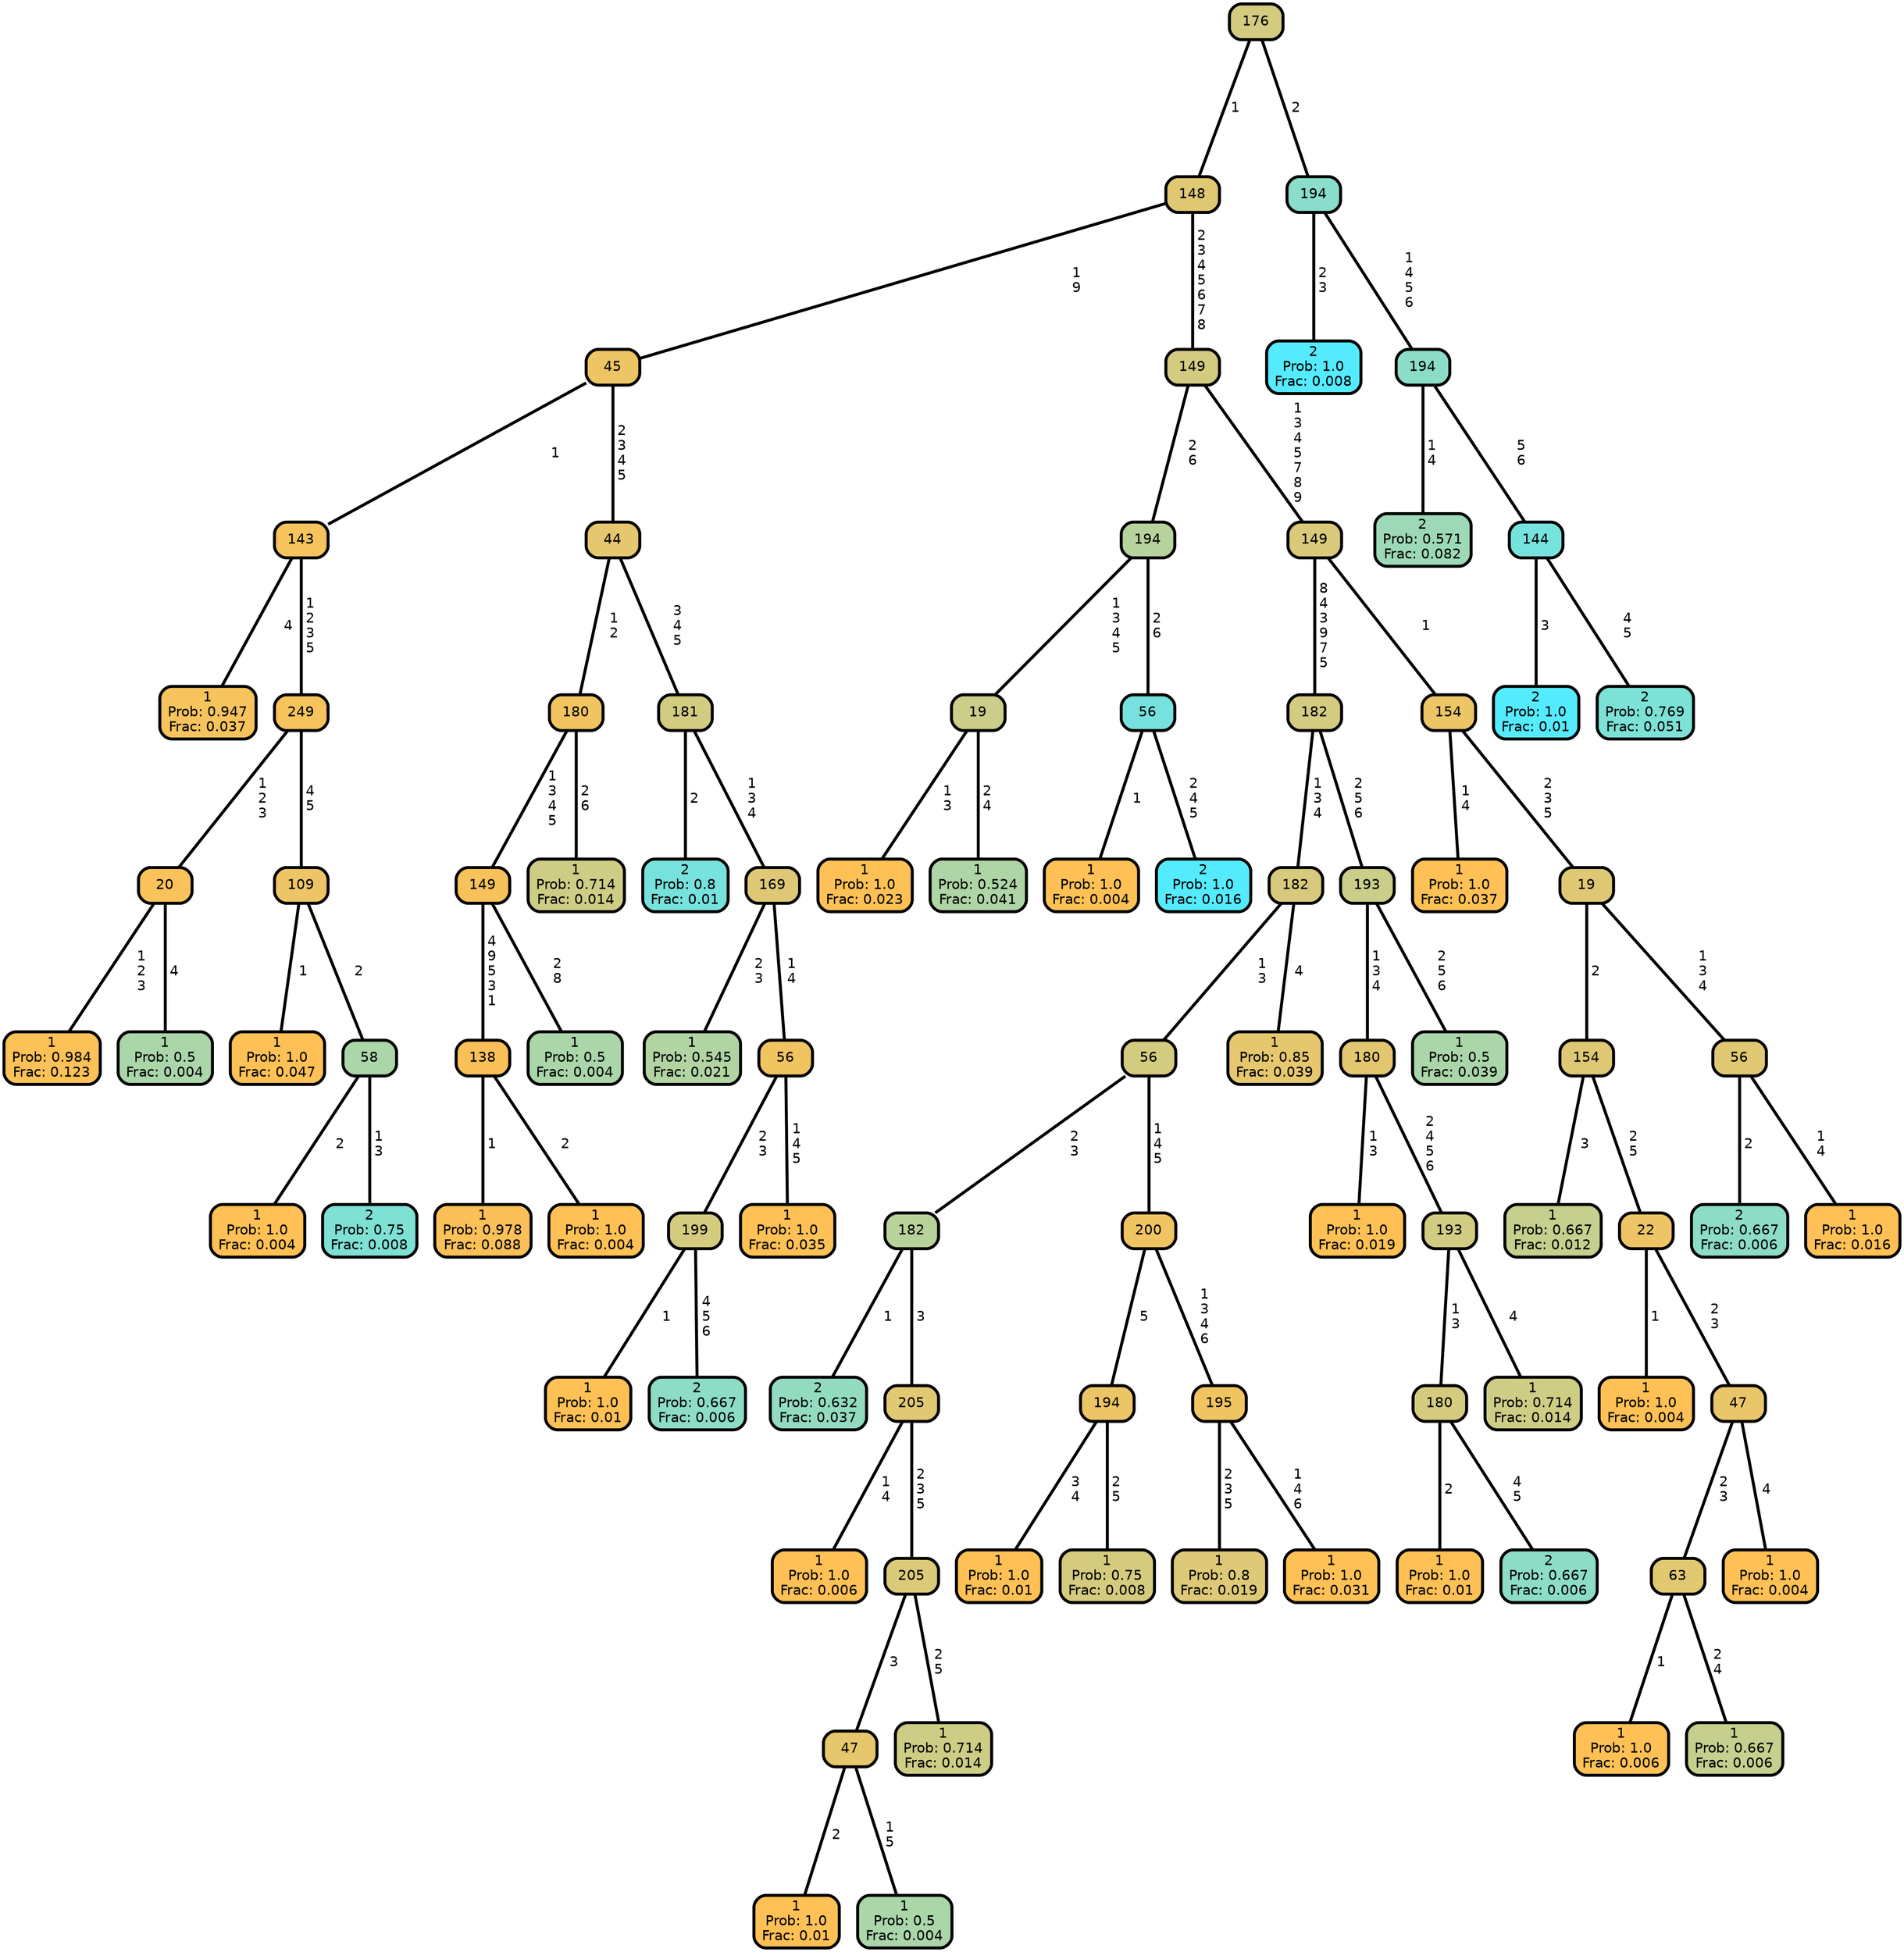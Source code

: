 graph Tree {
node [shape=box, style="filled, rounded",color="black",penwidth="3",fontcolor="black",                 fontname=helvetica] ;
graph [ranksep="0 equally", splines=straight,                 bgcolor=transparent, dpi=200] ;
edge [fontname=helvetica, color=black] ;
0 [label="1
Prob: 0.947
Frac: 0.037", fillcolor="#f6c35d"] ;
1 [label="143", fillcolor="#f6c35d"] ;
2 [label="1
Prob: 0.984
Frac: 0.123", fillcolor="#fcc157"] ;
3 [label="20", fillcolor="#f9c25a"] ;
4 [label="1
Prob: 0.5
Frac: 0.004", fillcolor="#aad6aa"] ;
5 [label="249", fillcolor="#f6c35d"] ;
6 [label="1
Prob: 1.0
Frac: 0.047", fillcolor="#ffc155"] ;
7 [label="109", fillcolor="#eec566"] ;
8 [label="1
Prob: 1.0
Frac: 0.004", fillcolor="#ffc155"] ;
9 [label="58", fillcolor="#aad6aa"] ;
10 [label="2
Prob: 0.75
Frac: 0.008", fillcolor="#7fe0d4"] ;
11 [label="45", fillcolor="#eec565"] ;
12 [label="1
Prob: 0.978
Frac: 0.088", fillcolor="#fbc158"] ;
13 [label="138", fillcolor="#fbc158"] ;
14 [label="1
Prob: 1.0
Frac: 0.004", fillcolor="#ffc155"] ;
15 [label="149", fillcolor="#f8c25b"] ;
16 [label="1
Prob: 0.5
Frac: 0.004", fillcolor="#aad6aa"] ;
17 [label="180", fillcolor="#f2c461"] ;
18 [label="1
Prob: 0.714
Frac: 0.014", fillcolor="#cecd85"] ;
19 [label="44", fillcolor="#e4c76f"] ;
20 [label="2
Prob: 0.8
Frac: 0.01", fillcolor="#77e2dd"] ;
21 [label="181", fillcolor="#d2cc81"] ;
22 [label="1
Prob: 0.545
Frac: 0.021", fillcolor="#b1d4a2"] ;
23 [label="169", fillcolor="#dec875"] ;
24 [label="1
Prob: 1.0
Frac: 0.01", fillcolor="#ffc155"] ;
25 [label="199", fillcolor="#d4cb7f"] ;
26 [label="2
Prob: 0.667
Frac: 0.006", fillcolor="#8dddc6"] ;
27 [label="56", fillcolor="#f1c462"] ;
28 [label="1
Prob: 1.0
Frac: 0.035", fillcolor="#ffc155"] ;
29 [label="148", fillcolor="#e0c873"] ;
30 [label="1
Prob: 1.0
Frac: 0.023", fillcolor="#ffc155"] ;
31 [label="19", fillcolor="#cbcd88"] ;
32 [label="1
Prob: 0.524
Frac: 0.041", fillcolor="#aed5a5"] ;
33 [label="194", fillcolor="#b7d29c"] ;
34 [label="1
Prob: 1.0
Frac: 0.004", fillcolor="#ffc155"] ;
35 [label="56", fillcolor="#77e2dd"] ;
36 [label="2
Prob: 1.0
Frac: 0.016", fillcolor="#55ebff"] ;
37 [label="149", fillcolor="#d3cb80"] ;
38 [label="2
Prob: 0.632
Frac: 0.037", fillcolor="#93dbc0"] ;
39 [label="182", fillcolor="#b8d29b"] ;
40 [label="1
Prob: 1.0
Frac: 0.006", fillcolor="#ffc155"] ;
41 [label="205", fillcolor="#e1c873"] ;
42 [label="1
Prob: 1.0
Frac: 0.01", fillcolor="#ffc155"] ;
43 [label="47", fillcolor="#e6c76d"] ;
44 [label="1
Prob: 0.5
Frac: 0.004", fillcolor="#aad6aa"] ;
45 [label="205", fillcolor="#daca79"] ;
46 [label="1
Prob: 0.714
Frac: 0.014", fillcolor="#cecd85"] ;
47 [label="56", fillcolor="#d3cb80"] ;
48 [label="1
Prob: 1.0
Frac: 0.01", fillcolor="#ffc155"] ;
49 [label="194", fillcolor="#ecc567"] ;
50 [label="1
Prob: 0.75
Frac: 0.008", fillcolor="#d4cb7f"] ;
51 [label="200", fillcolor="#f0c463"] ;
52 [label="1
Prob: 0.8
Frac: 0.019", fillcolor="#ddc977"] ;
53 [label="195", fillcolor="#f1c462"] ;
54 [label="1
Prob: 1.0
Frac: 0.031", fillcolor="#ffc155"] ;
55 [label="182", fillcolor="#d7ca7c"] ;
56 [label="1
Prob: 0.85
Frac: 0.039", fillcolor="#e5c76e"] ;
57 [label="182", fillcolor="#d3cb80"] ;
58 [label="1
Prob: 1.0
Frac: 0.019", fillcolor="#ffc155"] ;
59 [label="180", fillcolor="#e3c770"] ;
60 [label="1
Prob: 1.0
Frac: 0.01", fillcolor="#ffc155"] ;
61 [label="180", fillcolor="#d4cb7f"] ;
62 [label="2
Prob: 0.667
Frac: 0.006", fillcolor="#8dddc6"] ;
63 [label="193", fillcolor="#d1cc82"] ;
64 [label="1
Prob: 0.714
Frac: 0.014", fillcolor="#cecd85"] ;
65 [label="193", fillcolor="#cace89"] ;
66 [label="1
Prob: 0.5
Frac: 0.039", fillcolor="#aad6aa"] ;
67 [label="149", fillcolor="#d9ca7a"] ;
68 [label="1
Prob: 1.0
Frac: 0.037", fillcolor="#ffc155"] ;
69 [label="154", fillcolor="#ecc567"] ;
70 [label="1
Prob: 0.667
Frac: 0.012", fillcolor="#c6cf8d"] ;
71 [label="154", fillcolor="#dfc874"] ;
72 [label="1
Prob: 1.0
Frac: 0.004", fillcolor="#ffc155"] ;
73 [label="22", fillcolor="#eec566"] ;
74 [label="1
Prob: 1.0
Frac: 0.006", fillcolor="#ffc155"] ;
75 [label="63", fillcolor="#e2c871"] ;
76 [label="1
Prob: 0.667
Frac: 0.006", fillcolor="#c6cf8d"] ;
77 [label="47", fillcolor="#e9c66a"] ;
78 [label="1
Prob: 1.0
Frac: 0.004", fillcolor="#ffc155"] ;
79 [label="19", fillcolor="#dfc874"] ;
80 [label="2
Prob: 0.667
Frac: 0.006", fillcolor="#8dddc6"] ;
81 [label="56", fillcolor="#e0c873"] ;
82 [label="1
Prob: 1.0
Frac: 0.016", fillcolor="#ffc155"] ;
83 [label="176", fillcolor="#d3cb80"] ;
84 [label="2
Prob: 1.0
Frac: 0.008", fillcolor="#55ebff"] ;
85 [label="194", fillcolor="#89ddca"] ;
86 [label="2
Prob: 0.571
Frac: 0.082", fillcolor="#9dd9b6"] ;
87 [label="194", fillcolor="#8cddc7"] ;
88 [label="2
Prob: 1.0
Frac: 0.01", fillcolor="#55ebff"] ;
89 [label="144", fillcolor="#75e2de"] ;
90 [label="2
Prob: 0.769
Frac: 0.051", fillcolor="#7ce1d7"] ;
1 -- 0 [label=" 4",penwidth=3] ;
1 -- 5 [label=" 1\n 2\n 3\n 5",penwidth=3] ;
3 -- 2 [label=" 1\n 2\n 3",penwidth=3] ;
3 -- 4 [label=" 4",penwidth=3] ;
5 -- 3 [label=" 1\n 2\n 3",penwidth=3] ;
5 -- 7 [label=" 4\n 5",penwidth=3] ;
7 -- 6 [label=" 1",penwidth=3] ;
7 -- 9 [label=" 2",penwidth=3] ;
9 -- 8 [label=" 2",penwidth=3] ;
9 -- 10 [label=" 1\n 3",penwidth=3] ;
11 -- 1 [label=" 1",penwidth=3] ;
11 -- 19 [label=" 2\n 3\n 4\n 5",penwidth=3] ;
13 -- 12 [label=" 1",penwidth=3] ;
13 -- 14 [label=" 2",penwidth=3] ;
15 -- 13 [label=" 4\n 9\n 5\n 3\n 1",penwidth=3] ;
15 -- 16 [label=" 2\n 8",penwidth=3] ;
17 -- 15 [label=" 1\n 3\n 4\n 5",penwidth=3] ;
17 -- 18 [label=" 2\n 6",penwidth=3] ;
19 -- 17 [label=" 1\n 2",penwidth=3] ;
19 -- 21 [label=" 3\n 4\n 5",penwidth=3] ;
21 -- 20 [label=" 2",penwidth=3] ;
21 -- 23 [label=" 1\n 3\n 4",penwidth=3] ;
23 -- 22 [label=" 2\n 3",penwidth=3] ;
23 -- 27 [label=" 1\n 4",penwidth=3] ;
25 -- 24 [label=" 1",penwidth=3] ;
25 -- 26 [label=" 4\n 5\n 6",penwidth=3] ;
27 -- 25 [label=" 2\n 3",penwidth=3] ;
27 -- 28 [label=" 1\n 4\n 5",penwidth=3] ;
29 -- 11 [label=" 1\n 9",penwidth=3] ;
29 -- 37 [label=" 2\n 3\n 4\n 5\n 6\n 7\n 8",penwidth=3] ;
31 -- 30 [label=" 1\n 3",penwidth=3] ;
31 -- 32 [label=" 2\n 4",penwidth=3] ;
33 -- 31 [label=" 1\n 3\n 4\n 5",penwidth=3] ;
33 -- 35 [label=" 2\n 6",penwidth=3] ;
35 -- 34 [label=" 1",penwidth=3] ;
35 -- 36 [label=" 2\n 4\n 5",penwidth=3] ;
37 -- 33 [label=" 2\n 6",penwidth=3] ;
37 -- 67 [label=" 1\n 3\n 4\n 5\n 7\n 8\n 9",penwidth=3] ;
39 -- 38 [label=" 1",penwidth=3] ;
39 -- 41 [label=" 3",penwidth=3] ;
41 -- 40 [label=" 1\n 4",penwidth=3] ;
41 -- 45 [label=" 2\n 3\n 5",penwidth=3] ;
43 -- 42 [label=" 2",penwidth=3] ;
43 -- 44 [label=" 1\n 5",penwidth=3] ;
45 -- 43 [label=" 3",penwidth=3] ;
45 -- 46 [label=" 2\n 5",penwidth=3] ;
47 -- 39 [label=" 2\n 3",penwidth=3] ;
47 -- 51 [label=" 1\n 4\n 5",penwidth=3] ;
49 -- 48 [label=" 3\n 4",penwidth=3] ;
49 -- 50 [label=" 2\n 5",penwidth=3] ;
51 -- 49 [label=" 5",penwidth=3] ;
51 -- 53 [label=" 1\n 3\n 4\n 6",penwidth=3] ;
53 -- 52 [label=" 2\n 3\n 5",penwidth=3] ;
53 -- 54 [label=" 1\n 4\n 6",penwidth=3] ;
55 -- 47 [label=" 1\n 3",penwidth=3] ;
55 -- 56 [label=" 4",penwidth=3] ;
57 -- 55 [label=" 1\n 3\n 4",penwidth=3] ;
57 -- 65 [label=" 2\n 5\n 6",penwidth=3] ;
59 -- 58 [label=" 1\n 3",penwidth=3] ;
59 -- 63 [label=" 2\n 4\n 5\n 6",penwidth=3] ;
61 -- 60 [label=" 2",penwidth=3] ;
61 -- 62 [label=" 4\n 5",penwidth=3] ;
63 -- 61 [label=" 1\n 3",penwidth=3] ;
63 -- 64 [label=" 4",penwidth=3] ;
65 -- 59 [label=" 1\n 3\n 4",penwidth=3] ;
65 -- 66 [label=" 2\n 5\n 6",penwidth=3] ;
67 -- 57 [label=" 8\n 4\n 3\n 9\n 7\n 5",penwidth=3] ;
67 -- 69 [label=" 1",penwidth=3] ;
69 -- 68 [label=" 1\n 4",penwidth=3] ;
69 -- 79 [label=" 2\n 3\n 5",penwidth=3] ;
71 -- 70 [label=" 3",penwidth=3] ;
71 -- 73 [label=" 2\n 5",penwidth=3] ;
73 -- 72 [label=" 1",penwidth=3] ;
73 -- 77 [label=" 2\n 3",penwidth=3] ;
75 -- 74 [label=" 1",penwidth=3] ;
75 -- 76 [label=" 2\n 4",penwidth=3] ;
77 -- 75 [label=" 2\n 3",penwidth=3] ;
77 -- 78 [label=" 4",penwidth=3] ;
79 -- 71 [label=" 2",penwidth=3] ;
79 -- 81 [label=" 1\n 3\n 4",penwidth=3] ;
81 -- 80 [label=" 2",penwidth=3] ;
81 -- 82 [label=" 1\n 4",penwidth=3] ;
83 -- 29 [label=" 1",penwidth=3] ;
83 -- 85 [label=" 2",penwidth=3] ;
85 -- 84 [label=" 2\n 3",penwidth=3] ;
85 -- 87 [label=" 1\n 4\n 5\n 6",penwidth=3] ;
87 -- 86 [label=" 1\n 4",penwidth=3] ;
87 -- 89 [label=" 5\n 6",penwidth=3] ;
89 -- 88 [label=" 3",penwidth=3] ;
89 -- 90 [label=" 4\n 5",penwidth=3] ;
{rank = same;}}